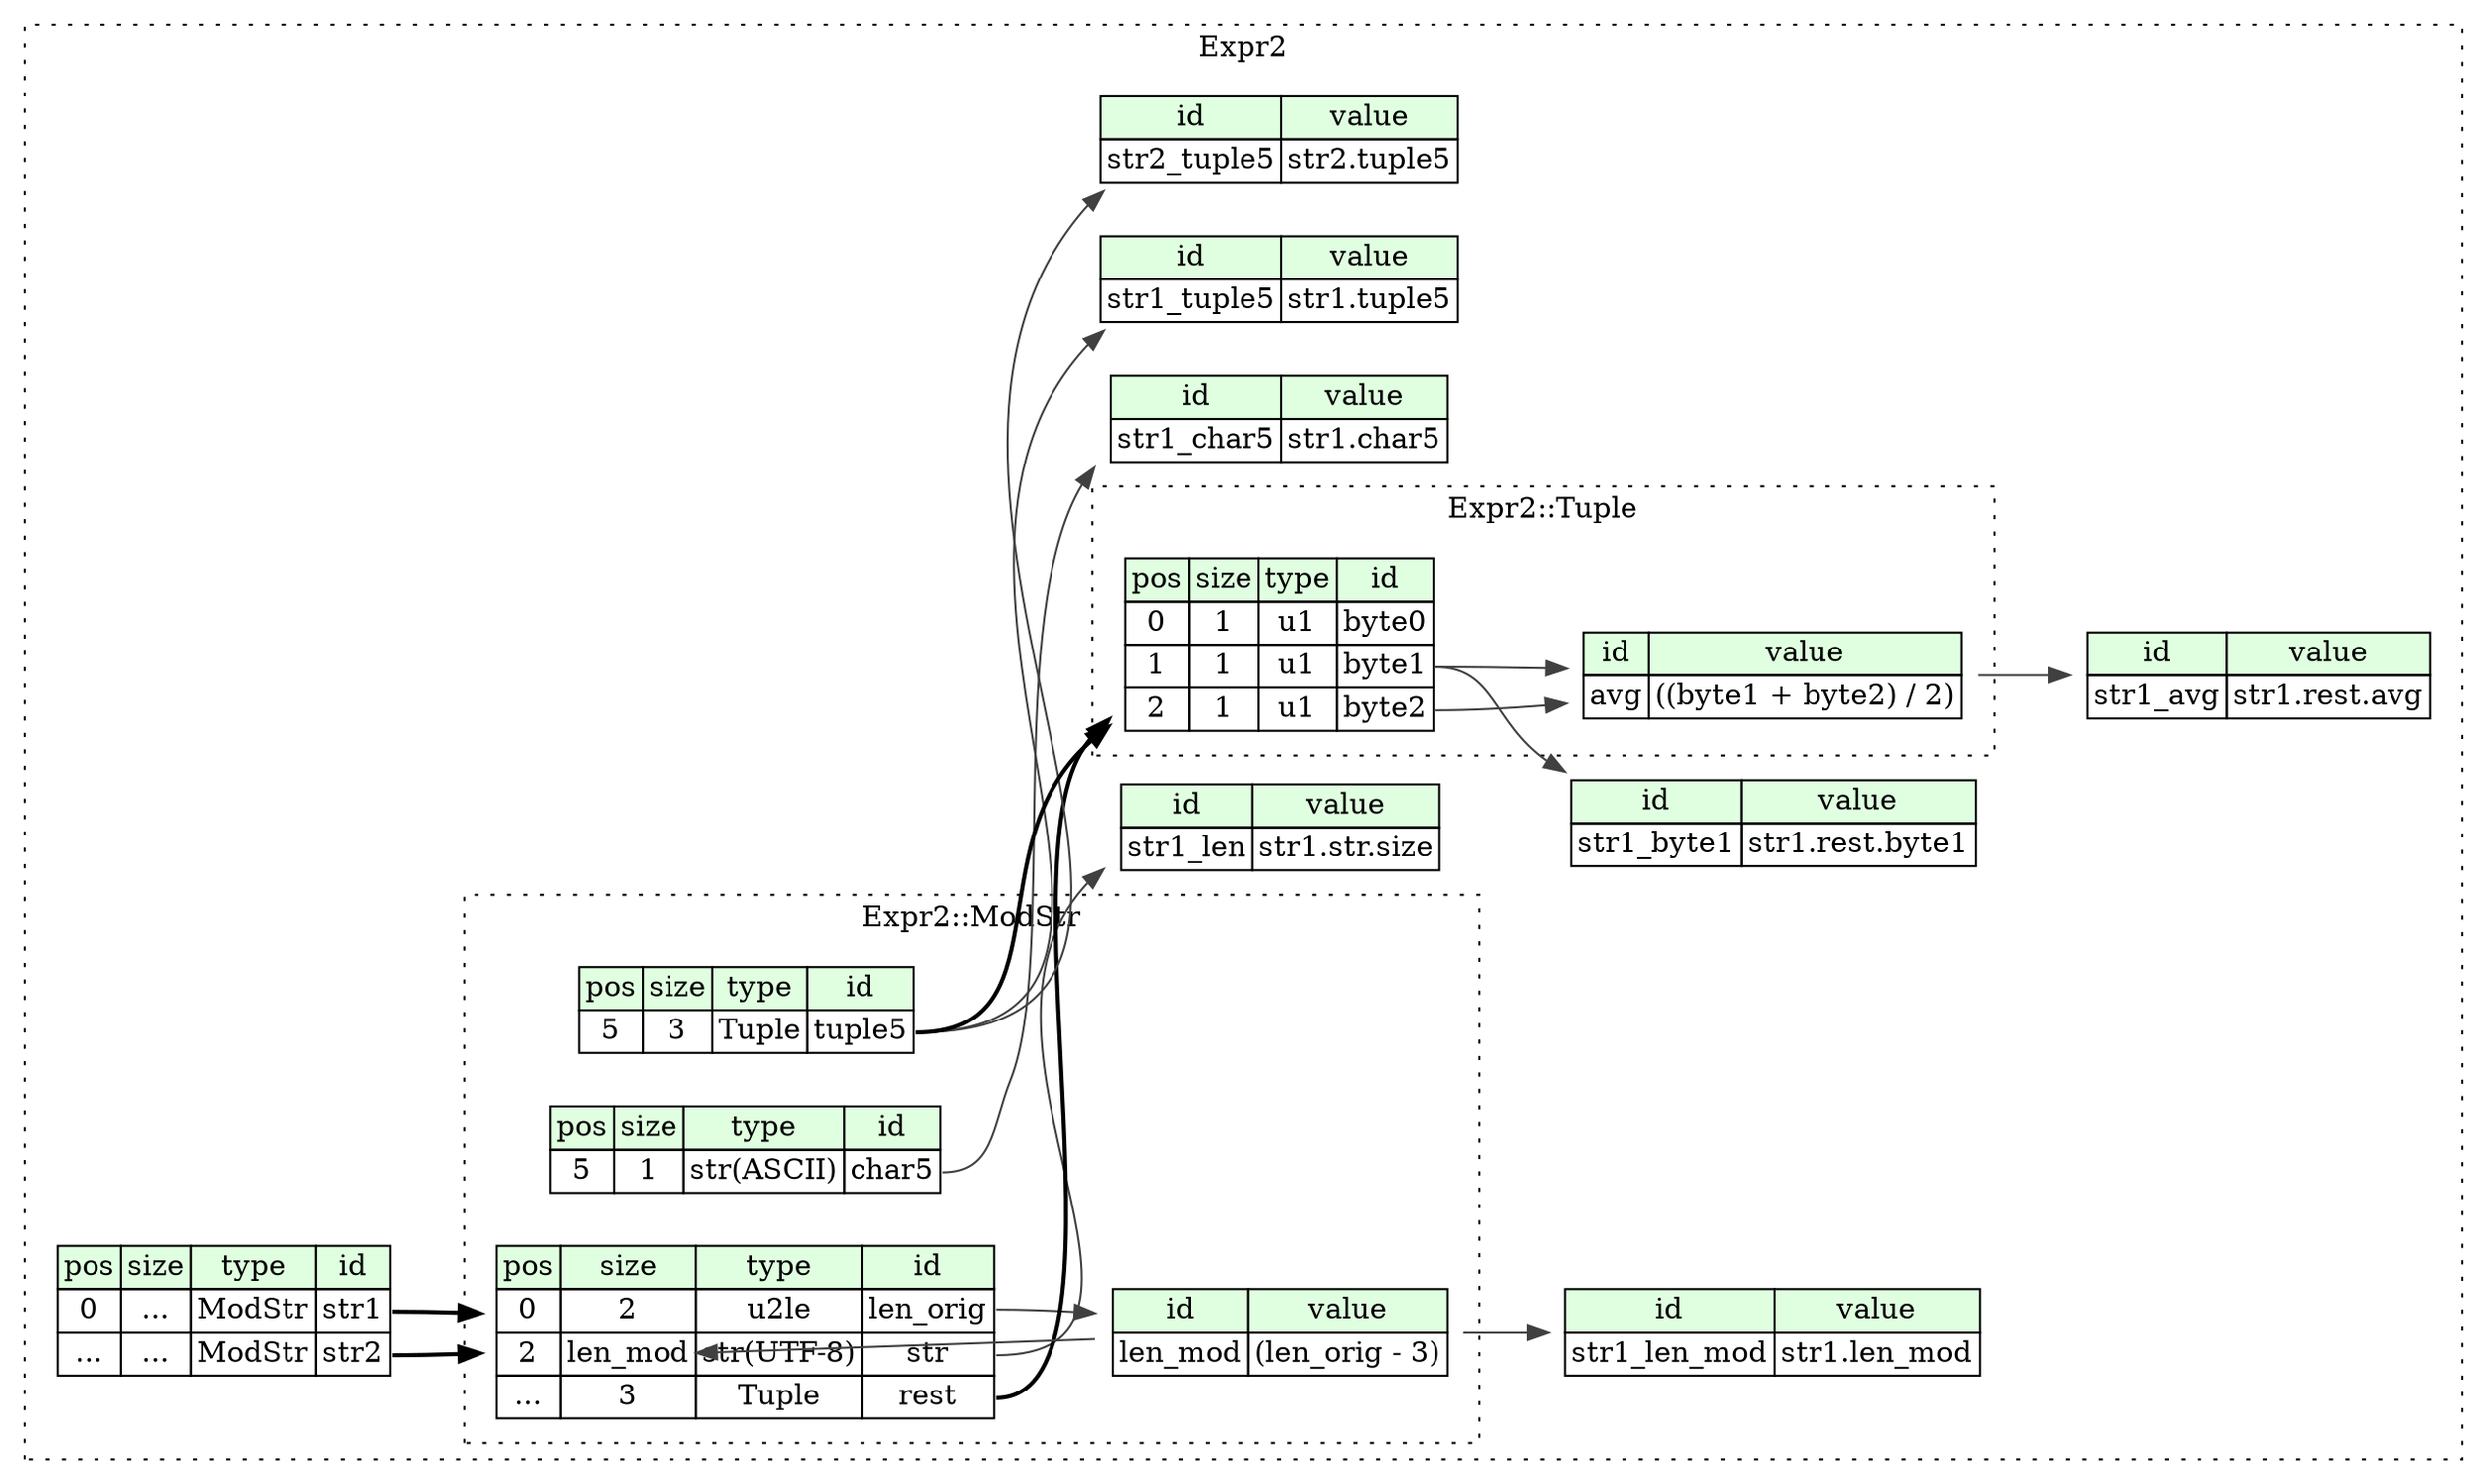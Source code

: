 digraph {
	rankdir=LR;
	node [shape=plaintext];
	subgraph cluster__expr_2 {
		label="Expr2";
		graph[style=dotted];

		expr_2__seq [label=<<TABLE BORDER="0" CELLBORDER="1" CELLSPACING="0">
			<TR><TD BGCOLOR="#E0FFE0">pos</TD><TD BGCOLOR="#E0FFE0">size</TD><TD BGCOLOR="#E0FFE0">type</TD><TD BGCOLOR="#E0FFE0">id</TD></TR>
			<TR><TD PORT="str1_pos">0</TD><TD PORT="str1_size">...</TD><TD>ModStr</TD><TD PORT="str1_type">str1</TD></TR>
			<TR><TD PORT="str2_pos">...</TD><TD PORT="str2_size">...</TD><TD>ModStr</TD><TD PORT="str2_type">str2</TD></TR>
		</TABLE>>];
		expr_2__inst__str1_avg [label=<<TABLE BORDER="0" CELLBORDER="1" CELLSPACING="0">
			<TR><TD BGCOLOR="#E0FFE0">id</TD><TD BGCOLOR="#E0FFE0">value</TD></TR>
			<TR><TD>str1_avg</TD><TD>str1.rest.avg</TD></TR>
		</TABLE>>];
		expr_2__inst__str1_char5 [label=<<TABLE BORDER="0" CELLBORDER="1" CELLSPACING="0">
			<TR><TD BGCOLOR="#E0FFE0">id</TD><TD BGCOLOR="#E0FFE0">value</TD></TR>
			<TR><TD>str1_char5</TD><TD>str1.char5</TD></TR>
		</TABLE>>];
		expr_2__inst__str1_len [label=<<TABLE BORDER="0" CELLBORDER="1" CELLSPACING="0">
			<TR><TD BGCOLOR="#E0FFE0">id</TD><TD BGCOLOR="#E0FFE0">value</TD></TR>
			<TR><TD>str1_len</TD><TD>str1.str.size</TD></TR>
		</TABLE>>];
		expr_2__inst__str1_len_mod [label=<<TABLE BORDER="0" CELLBORDER="1" CELLSPACING="0">
			<TR><TD BGCOLOR="#E0FFE0">id</TD><TD BGCOLOR="#E0FFE0">value</TD></TR>
			<TR><TD>str1_len_mod</TD><TD>str1.len_mod</TD></TR>
		</TABLE>>];
		expr_2__inst__str1_tuple5 [label=<<TABLE BORDER="0" CELLBORDER="1" CELLSPACING="0">
			<TR><TD BGCOLOR="#E0FFE0">id</TD><TD BGCOLOR="#E0FFE0">value</TD></TR>
			<TR><TD>str1_tuple5</TD><TD>str1.tuple5</TD></TR>
		</TABLE>>];
		expr_2__inst__str1_byte1 [label=<<TABLE BORDER="0" CELLBORDER="1" CELLSPACING="0">
			<TR><TD BGCOLOR="#E0FFE0">id</TD><TD BGCOLOR="#E0FFE0">value</TD></TR>
			<TR><TD>str1_byte1</TD><TD>str1.rest.byte1</TD></TR>
		</TABLE>>];
		expr_2__inst__str2_tuple5 [label=<<TABLE BORDER="0" CELLBORDER="1" CELLSPACING="0">
			<TR><TD BGCOLOR="#E0FFE0">id</TD><TD BGCOLOR="#E0FFE0">value</TD></TR>
			<TR><TD>str2_tuple5</TD><TD>str2.tuple5</TD></TR>
		</TABLE>>];
		subgraph cluster__mod_str {
			label="Expr2::ModStr";
			graph[style=dotted];

			mod_str__seq [label=<<TABLE BORDER="0" CELLBORDER="1" CELLSPACING="0">
				<TR><TD BGCOLOR="#E0FFE0">pos</TD><TD BGCOLOR="#E0FFE0">size</TD><TD BGCOLOR="#E0FFE0">type</TD><TD BGCOLOR="#E0FFE0">id</TD></TR>
				<TR><TD PORT="len_orig_pos">0</TD><TD PORT="len_orig_size">2</TD><TD>u2le</TD><TD PORT="len_orig_type">len_orig</TD></TR>
				<TR><TD PORT="str_pos">2</TD><TD PORT="str_size">len_mod</TD><TD>str(UTF-8)</TD><TD PORT="str_type">str</TD></TR>
				<TR><TD PORT="rest_pos">...</TD><TD PORT="rest_size">3</TD><TD>Tuple</TD><TD PORT="rest_type">rest</TD></TR>
			</TABLE>>];
			mod_str__inst__len_mod [label=<<TABLE BORDER="0" CELLBORDER="1" CELLSPACING="0">
				<TR><TD BGCOLOR="#E0FFE0">id</TD><TD BGCOLOR="#E0FFE0">value</TD></TR>
				<TR><TD>len_mod</TD><TD>(len_orig - 3)</TD></TR>
			</TABLE>>];
			mod_str__inst__char5 [label=<<TABLE BORDER="0" CELLBORDER="1" CELLSPACING="0">
				<TR><TD BGCOLOR="#E0FFE0">pos</TD><TD BGCOLOR="#E0FFE0">size</TD><TD BGCOLOR="#E0FFE0">type</TD><TD BGCOLOR="#E0FFE0">id</TD></TR>
				<TR><TD PORT="char5_pos">5</TD><TD PORT="char5_size">1</TD><TD>str(ASCII)</TD><TD PORT="char5_type">char5</TD></TR>
			</TABLE>>];
			mod_str__inst__tuple5 [label=<<TABLE BORDER="0" CELLBORDER="1" CELLSPACING="0">
				<TR><TD BGCOLOR="#E0FFE0">pos</TD><TD BGCOLOR="#E0FFE0">size</TD><TD BGCOLOR="#E0FFE0">type</TD><TD BGCOLOR="#E0FFE0">id</TD></TR>
				<TR><TD PORT="tuple5_pos">5</TD><TD PORT="tuple5_size">3</TD><TD>Tuple</TD><TD PORT="tuple5_type">tuple5</TD></TR>
			</TABLE>>];
		}
		subgraph cluster__tuple {
			label="Expr2::Tuple";
			graph[style=dotted];

			tuple__seq [label=<<TABLE BORDER="0" CELLBORDER="1" CELLSPACING="0">
				<TR><TD BGCOLOR="#E0FFE0">pos</TD><TD BGCOLOR="#E0FFE0">size</TD><TD BGCOLOR="#E0FFE0">type</TD><TD BGCOLOR="#E0FFE0">id</TD></TR>
				<TR><TD PORT="byte0_pos">0</TD><TD PORT="byte0_size">1</TD><TD>u1</TD><TD PORT="byte0_type">byte0</TD></TR>
				<TR><TD PORT="byte1_pos">1</TD><TD PORT="byte1_size">1</TD><TD>u1</TD><TD PORT="byte1_type">byte1</TD></TR>
				<TR><TD PORT="byte2_pos">2</TD><TD PORT="byte2_size">1</TD><TD>u1</TD><TD PORT="byte2_type">byte2</TD></TR>
			</TABLE>>];
			tuple__inst__avg [label=<<TABLE BORDER="0" CELLBORDER="1" CELLSPACING="0">
				<TR><TD BGCOLOR="#E0FFE0">id</TD><TD BGCOLOR="#E0FFE0">value</TD></TR>
				<TR><TD>avg</TD><TD>((byte1 + byte2) / 2)</TD></TR>
			</TABLE>>];
		}
	}
	expr_2__seq:str1_type -> mod_str__seq [style=bold];
	expr_2__seq:str2_type -> mod_str__seq [style=bold];
	tuple__inst__avg:avg_type -> expr_2__inst__str1_avg [color="#404040"];
	mod_str__inst__char5:char5_type -> expr_2__inst__str1_char5 [color="#404040"];
	mod_str__seq:str_type -> expr_2__inst__str1_len [color="#404040"];
	mod_str__inst__len_mod:len_mod_type -> expr_2__inst__str1_len_mod [color="#404040"];
	mod_str__inst__tuple5:tuple5_type -> expr_2__inst__str1_tuple5 [color="#404040"];
	tuple__seq:byte1_type -> expr_2__inst__str1_byte1 [color="#404040"];
	mod_str__inst__tuple5:tuple5_type -> expr_2__inst__str2_tuple5 [color="#404040"];
	mod_str__inst__len_mod:len_mod_type -> mod_str__seq:str_size [color="#404040"];
	mod_str__seq:rest_type -> tuple__seq [style=bold];
	mod_str__seq:len_orig_type -> mod_str__inst__len_mod [color="#404040"];
	mod_str__inst__tuple5:tuple5_type -> tuple__seq [style=bold];
	tuple__seq:byte1_type -> tuple__inst__avg [color="#404040"];
	tuple__seq:byte2_type -> tuple__inst__avg [color="#404040"];
}
